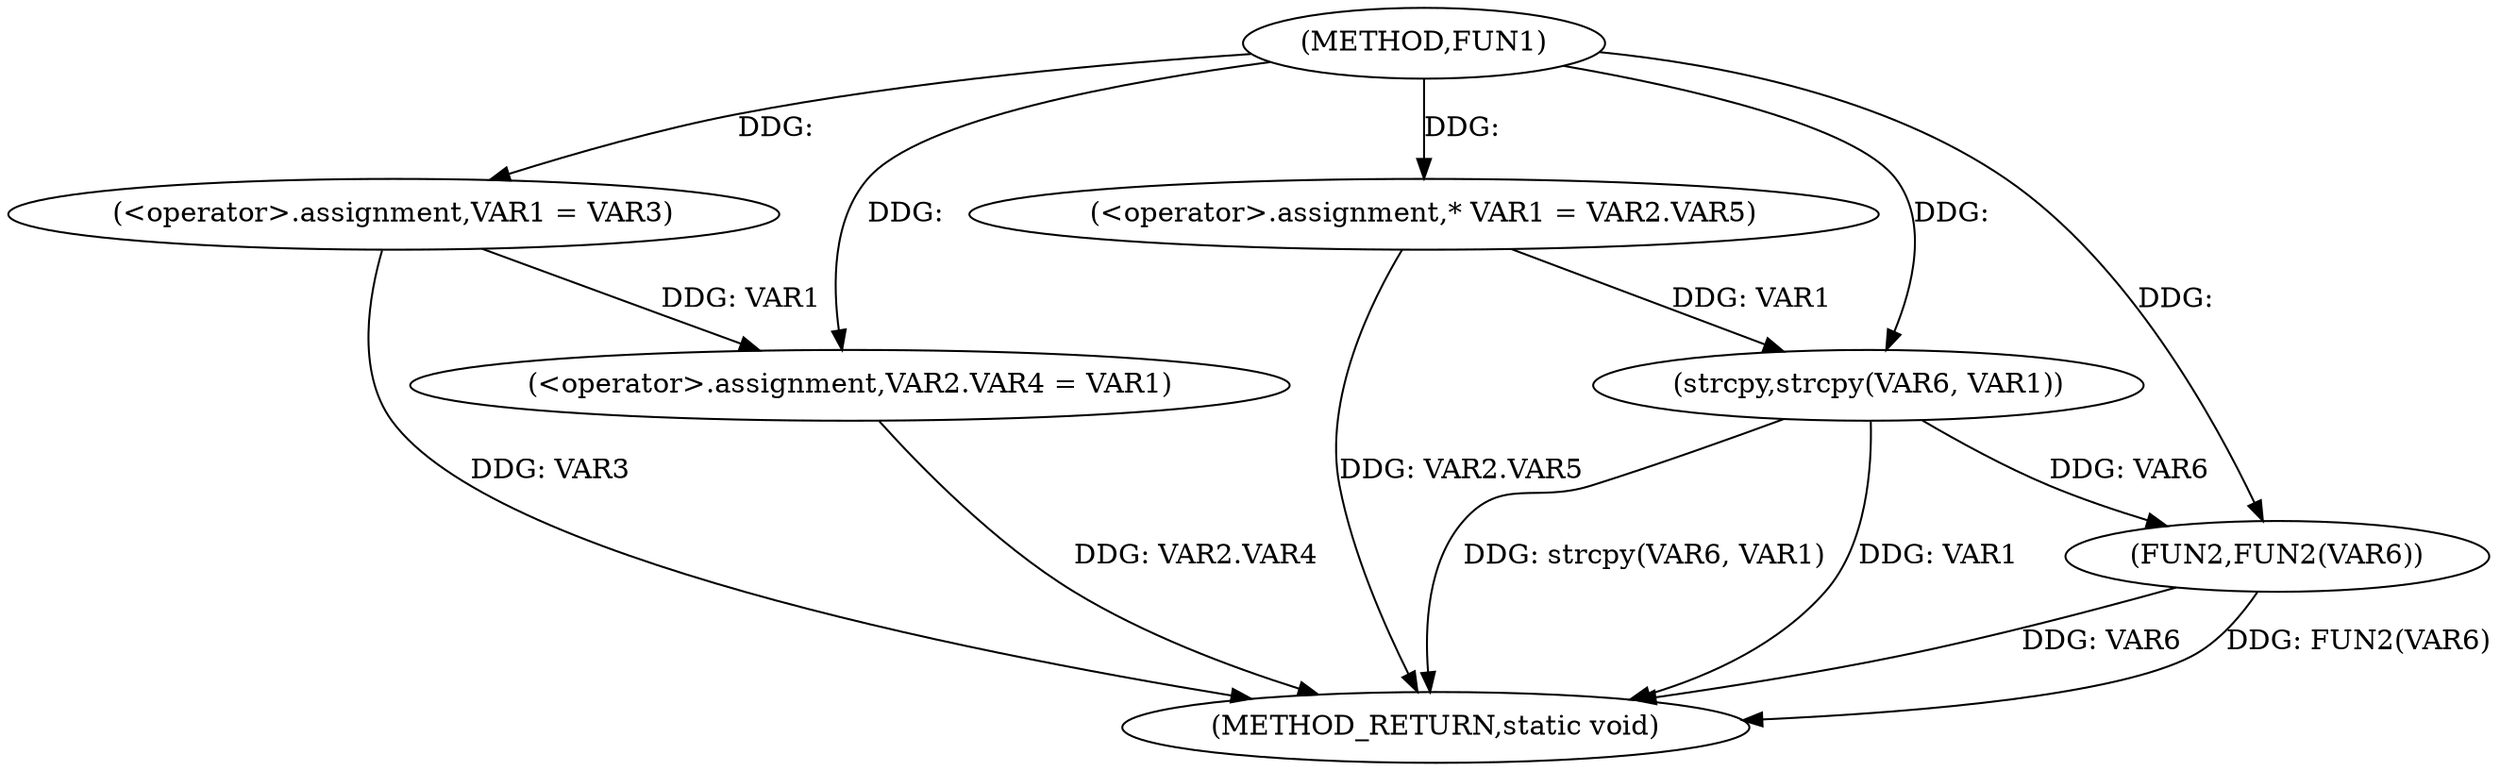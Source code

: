 digraph FUN1 {  
"1000100" [label = "(METHOD,FUN1)" ]
"1000127" [label = "(METHOD_RETURN,static void)" ]
"1000105" [label = "(<operator>.assignment,VAR1 = VAR3)" ]
"1000108" [label = "(<operator>.assignment,VAR2.VAR4 = VAR1)" ]
"1000115" [label = "(<operator>.assignment,* VAR1 = VAR2.VAR5)" ]
"1000122" [label = "(strcpy,strcpy(VAR6, VAR1))" ]
"1000125" [label = "(FUN2,FUN2(VAR6))" ]
  "1000115" -> "1000127"  [ label = "DDG: VAR2.VAR5"] 
  "1000125" -> "1000127"  [ label = "DDG: VAR6"] 
  "1000125" -> "1000127"  [ label = "DDG: FUN2(VAR6)"] 
  "1000105" -> "1000127"  [ label = "DDG: VAR3"] 
  "1000122" -> "1000127"  [ label = "DDG: strcpy(VAR6, VAR1)"] 
  "1000108" -> "1000127"  [ label = "DDG: VAR2.VAR4"] 
  "1000122" -> "1000127"  [ label = "DDG: VAR1"] 
  "1000100" -> "1000105"  [ label = "DDG: "] 
  "1000105" -> "1000108"  [ label = "DDG: VAR1"] 
  "1000100" -> "1000108"  [ label = "DDG: "] 
  "1000100" -> "1000115"  [ label = "DDG: "] 
  "1000100" -> "1000122"  [ label = "DDG: "] 
  "1000115" -> "1000122"  [ label = "DDG: VAR1"] 
  "1000122" -> "1000125"  [ label = "DDG: VAR6"] 
  "1000100" -> "1000125"  [ label = "DDG: "] 
}
